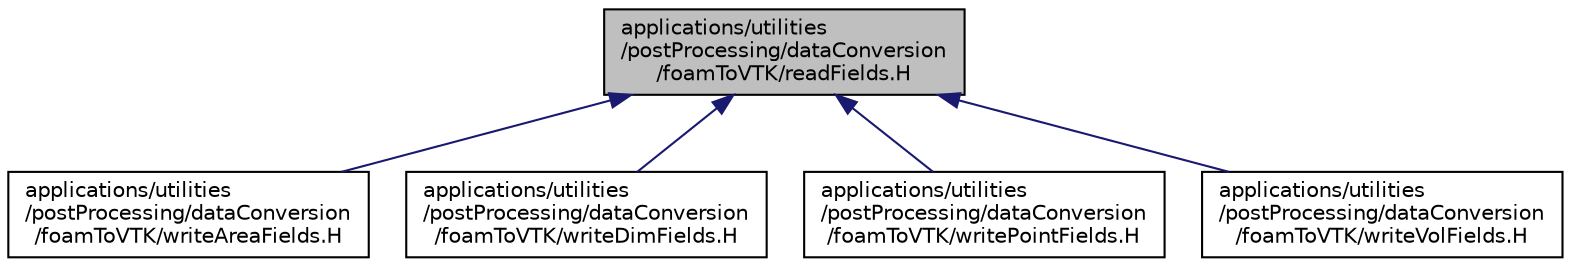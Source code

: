 digraph "applications/utilities/postProcessing/dataConversion/foamToVTK/readFields.H"
{
  bgcolor="transparent";
  edge [fontname="Helvetica",fontsize="10",labelfontname="Helvetica",labelfontsize="10"];
  node [fontname="Helvetica",fontsize="10",shape=record];
  Node1 [label="applications/utilities\l/postProcessing/dataConversion\l/foamToVTK/readFields.H",height=0.2,width=0.4,color="black", fillcolor="grey75", style="filled" fontcolor="black"];
  Node1 -> Node2 [dir="back",color="midnightblue",fontsize="10",style="solid",fontname="Helvetica"];
  Node2 [label="applications/utilities\l/postProcessing/dataConversion\l/foamToVTK/writeAreaFields.H",height=0.2,width=0.4,color="black",URL="$writeAreaFields_8H.html",tooltip="Read finite-area fields from disk and write with vtk::surfaceMeshWriter. "];
  Node1 -> Node3 [dir="back",color="midnightblue",fontsize="10",style="solid",fontname="Helvetica"];
  Node3 [label="applications/utilities\l/postProcessing/dataConversion\l/foamToVTK/writeDimFields.H",height=0.2,width=0.4,color="black",URL="$foamToVTK_2writeDimFields_8H.html",tooltip="Read dimensioned fields from disk and write with vtk::internalWriter. "];
  Node1 -> Node4 [dir="back",color="midnightblue",fontsize="10",style="solid",fontname="Helvetica"];
  Node4 [label="applications/utilities\l/postProcessing/dataConversion\l/foamToVTK/writePointFields.H",height=0.2,width=0.4,color="black",URL="$writePointFields_8H.html",tooltip="Read point fields from disk and write with vtk::internalWriter and vtk::patchWriter. "];
  Node1 -> Node5 [dir="back",color="midnightblue",fontsize="10",style="solid",fontname="Helvetica"];
  Node5 [label="applications/utilities\l/postProcessing/dataConversion\l/foamToVTK/writeVolFields.H",height=0.2,width=0.4,color="black",URL="$foamToVTK_2writeVolFields_8H.html",tooltip="Read volume fields from disk and write with vtk::internalWriter and vtk::patchWriter. "];
}

